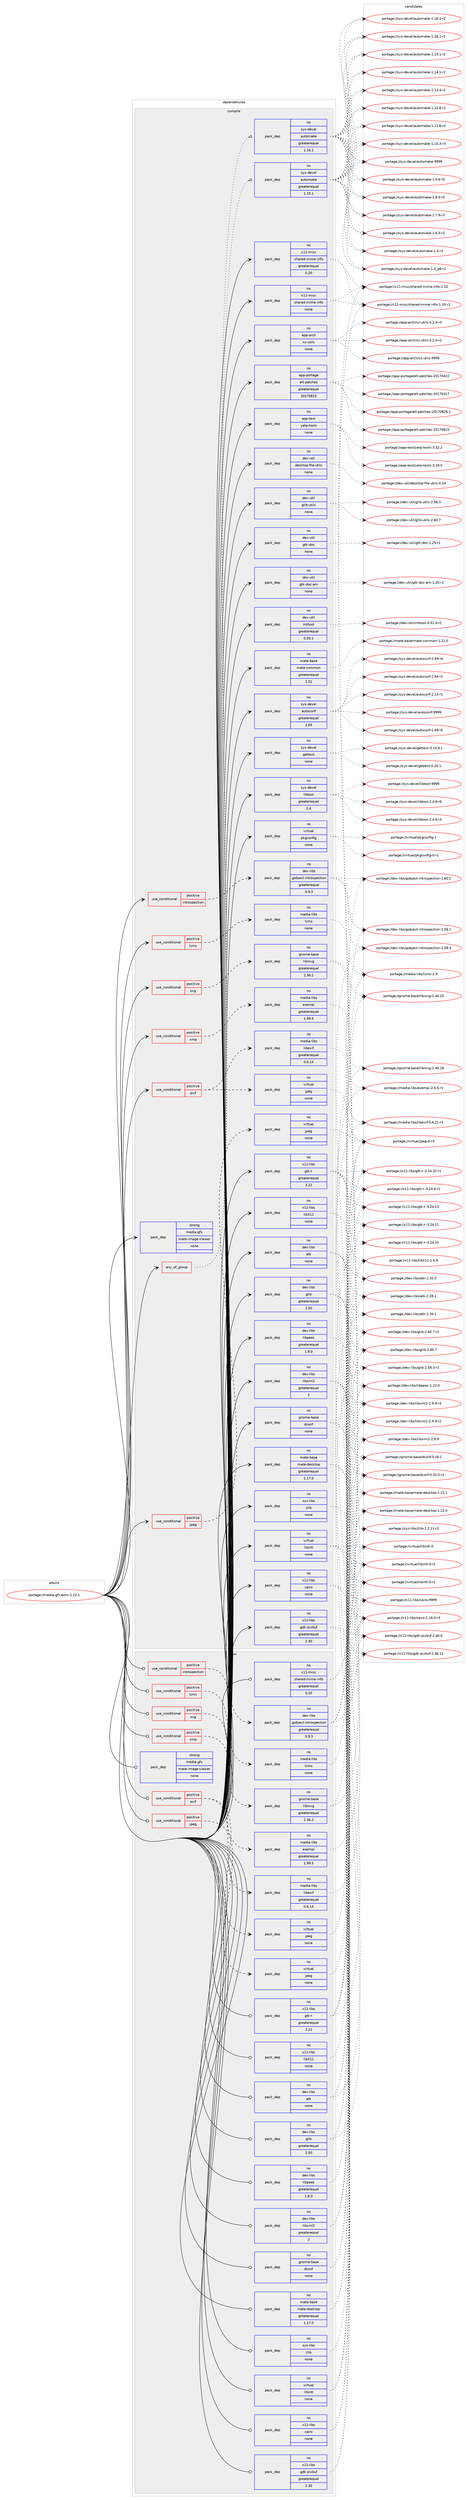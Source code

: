 digraph prolog {

# *************
# Graph options
# *************

newrank=true;
concentrate=true;
compound=true;
graph [rankdir=LR,fontname=Helvetica,fontsize=10,ranksep=1.5];#, ranksep=2.5, nodesep=0.2];
edge  [arrowhead=vee];
node  [fontname=Helvetica,fontsize=10];

# **********
# The ebuild
# **********

subgraph cluster_leftcol {
color=gray;
label=<<i>ebuild</i>>;
id [label="portage://media-gfx/eom-1.22.1", color=red, width=4, href="../media-gfx/eom-1.22.1.svg"];
}

# ****************
# The dependencies
# ****************

subgraph cluster_midcol {
color=gray;
label=<<i>dependencies</i>>;
subgraph cluster_compile {
fillcolor="#eeeeee";
style=filled;
label=<<i>compile</i>>;
subgraph any3256 {
dependency225416 [label=<<TABLE BORDER="0" CELLBORDER="1" CELLSPACING="0" CELLPADDING="4"><TR><TD CELLPADDING="10">any_of_group</TD></TR></TABLE>>, shape=none, color=red];subgraph pack170296 {
dependency225417 [label=<<TABLE BORDER="0" CELLBORDER="1" CELLSPACING="0" CELLPADDING="4" WIDTH="220"><TR><TD ROWSPAN="6" CELLPADDING="30">pack_dep</TD></TR><TR><TD WIDTH="110">no</TD></TR><TR><TD>sys-devel</TD></TR><TR><TD>automake</TD></TR><TR><TD>greaterequal</TD></TR><TR><TD>1.16.1</TD></TR></TABLE>>, shape=none, color=blue];
}
dependency225416:e -> dependency225417:w [weight=20,style="dotted",arrowhead="oinv"];
subgraph pack170297 {
dependency225418 [label=<<TABLE BORDER="0" CELLBORDER="1" CELLSPACING="0" CELLPADDING="4" WIDTH="220"><TR><TD ROWSPAN="6" CELLPADDING="30">pack_dep</TD></TR><TR><TD WIDTH="110">no</TD></TR><TR><TD>sys-devel</TD></TR><TR><TD>automake</TD></TR><TR><TD>greaterequal</TD></TR><TR><TD>1.15.1</TD></TR></TABLE>>, shape=none, color=blue];
}
dependency225416:e -> dependency225418:w [weight=20,style="dotted",arrowhead="oinv"];
}
id:e -> dependency225416:w [weight=20,style="solid",arrowhead="vee"];
subgraph cond51694 {
dependency225419 [label=<<TABLE BORDER="0" CELLBORDER="1" CELLSPACING="0" CELLPADDING="4"><TR><TD ROWSPAN="3" CELLPADDING="10">use_conditional</TD></TR><TR><TD>positive</TD></TR><TR><TD>exif</TD></TR></TABLE>>, shape=none, color=red];
subgraph pack170298 {
dependency225420 [label=<<TABLE BORDER="0" CELLBORDER="1" CELLSPACING="0" CELLPADDING="4" WIDTH="220"><TR><TD ROWSPAN="6" CELLPADDING="30">pack_dep</TD></TR><TR><TD WIDTH="110">no</TD></TR><TR><TD>media-libs</TD></TR><TR><TD>libexif</TD></TR><TR><TD>greaterequal</TD></TR><TR><TD>0.6.14</TD></TR></TABLE>>, shape=none, color=blue];
}
dependency225419:e -> dependency225420:w [weight=20,style="dashed",arrowhead="vee"];
subgraph pack170299 {
dependency225421 [label=<<TABLE BORDER="0" CELLBORDER="1" CELLSPACING="0" CELLPADDING="4" WIDTH="220"><TR><TD ROWSPAN="6" CELLPADDING="30">pack_dep</TD></TR><TR><TD WIDTH="110">no</TD></TR><TR><TD>virtual</TD></TR><TR><TD>jpeg</TD></TR><TR><TD>none</TD></TR><TR><TD></TD></TR></TABLE>>, shape=none, color=blue];
}
dependency225419:e -> dependency225421:w [weight=20,style="dashed",arrowhead="vee"];
}
id:e -> dependency225419:w [weight=20,style="solid",arrowhead="vee"];
subgraph cond51695 {
dependency225422 [label=<<TABLE BORDER="0" CELLBORDER="1" CELLSPACING="0" CELLPADDING="4"><TR><TD ROWSPAN="3" CELLPADDING="10">use_conditional</TD></TR><TR><TD>positive</TD></TR><TR><TD>introspection</TD></TR></TABLE>>, shape=none, color=red];
subgraph pack170300 {
dependency225423 [label=<<TABLE BORDER="0" CELLBORDER="1" CELLSPACING="0" CELLPADDING="4" WIDTH="220"><TR><TD ROWSPAN="6" CELLPADDING="30">pack_dep</TD></TR><TR><TD WIDTH="110">no</TD></TR><TR><TD>dev-libs</TD></TR><TR><TD>gobject-introspection</TD></TR><TR><TD>greaterequal</TD></TR><TR><TD>0.9.3</TD></TR></TABLE>>, shape=none, color=blue];
}
dependency225422:e -> dependency225423:w [weight=20,style="dashed",arrowhead="vee"];
}
id:e -> dependency225422:w [weight=20,style="solid",arrowhead="vee"];
subgraph cond51696 {
dependency225424 [label=<<TABLE BORDER="0" CELLBORDER="1" CELLSPACING="0" CELLPADDING="4"><TR><TD ROWSPAN="3" CELLPADDING="10">use_conditional</TD></TR><TR><TD>positive</TD></TR><TR><TD>jpeg</TD></TR></TABLE>>, shape=none, color=red];
subgraph pack170301 {
dependency225425 [label=<<TABLE BORDER="0" CELLBORDER="1" CELLSPACING="0" CELLPADDING="4" WIDTH="220"><TR><TD ROWSPAN="6" CELLPADDING="30">pack_dep</TD></TR><TR><TD WIDTH="110">no</TD></TR><TR><TD>virtual</TD></TR><TR><TD>jpeg</TD></TR><TR><TD>none</TD></TR><TR><TD></TD></TR></TABLE>>, shape=none, color=blue];
}
dependency225424:e -> dependency225425:w [weight=20,style="dashed",arrowhead="vee"];
}
id:e -> dependency225424:w [weight=20,style="solid",arrowhead="vee"];
subgraph cond51697 {
dependency225426 [label=<<TABLE BORDER="0" CELLBORDER="1" CELLSPACING="0" CELLPADDING="4"><TR><TD ROWSPAN="3" CELLPADDING="10">use_conditional</TD></TR><TR><TD>positive</TD></TR><TR><TD>lcms</TD></TR></TABLE>>, shape=none, color=red];
subgraph pack170302 {
dependency225427 [label=<<TABLE BORDER="0" CELLBORDER="1" CELLSPACING="0" CELLPADDING="4" WIDTH="220"><TR><TD ROWSPAN="6" CELLPADDING="30">pack_dep</TD></TR><TR><TD WIDTH="110">no</TD></TR><TR><TD>media-libs</TD></TR><TR><TD>lcms</TD></TR><TR><TD>none</TD></TR><TR><TD></TD></TR></TABLE>>, shape=none, color=blue];
}
dependency225426:e -> dependency225427:w [weight=20,style="dashed",arrowhead="vee"];
}
id:e -> dependency225426:w [weight=20,style="solid",arrowhead="vee"];
subgraph cond51698 {
dependency225428 [label=<<TABLE BORDER="0" CELLBORDER="1" CELLSPACING="0" CELLPADDING="4"><TR><TD ROWSPAN="3" CELLPADDING="10">use_conditional</TD></TR><TR><TD>positive</TD></TR><TR><TD>svg</TD></TR></TABLE>>, shape=none, color=red];
subgraph pack170303 {
dependency225429 [label=<<TABLE BORDER="0" CELLBORDER="1" CELLSPACING="0" CELLPADDING="4" WIDTH="220"><TR><TD ROWSPAN="6" CELLPADDING="30">pack_dep</TD></TR><TR><TD WIDTH="110">no</TD></TR><TR><TD>gnome-base</TD></TR><TR><TD>librsvg</TD></TR><TR><TD>greaterequal</TD></TR><TR><TD>2.36.2</TD></TR></TABLE>>, shape=none, color=blue];
}
dependency225428:e -> dependency225429:w [weight=20,style="dashed",arrowhead="vee"];
}
id:e -> dependency225428:w [weight=20,style="solid",arrowhead="vee"];
subgraph cond51699 {
dependency225430 [label=<<TABLE BORDER="0" CELLBORDER="1" CELLSPACING="0" CELLPADDING="4"><TR><TD ROWSPAN="3" CELLPADDING="10">use_conditional</TD></TR><TR><TD>positive</TD></TR><TR><TD>xmp</TD></TR></TABLE>>, shape=none, color=red];
subgraph pack170304 {
dependency225431 [label=<<TABLE BORDER="0" CELLBORDER="1" CELLSPACING="0" CELLPADDING="4" WIDTH="220"><TR><TD ROWSPAN="6" CELLPADDING="30">pack_dep</TD></TR><TR><TD WIDTH="110">no</TD></TR><TR><TD>media-libs</TD></TR><TR><TD>exempi</TD></TR><TR><TD>greaterequal</TD></TR><TR><TD>1.99.5</TD></TR></TABLE>>, shape=none, color=blue];
}
dependency225430:e -> dependency225431:w [weight=20,style="dashed",arrowhead="vee"];
}
id:e -> dependency225430:w [weight=20,style="solid",arrowhead="vee"];
subgraph pack170305 {
dependency225432 [label=<<TABLE BORDER="0" CELLBORDER="1" CELLSPACING="0" CELLPADDING="4" WIDTH="220"><TR><TD ROWSPAN="6" CELLPADDING="30">pack_dep</TD></TR><TR><TD WIDTH="110">no</TD></TR><TR><TD>app-arch</TD></TR><TR><TD>xz-utils</TD></TR><TR><TD>none</TD></TR><TR><TD></TD></TR></TABLE>>, shape=none, color=blue];
}
id:e -> dependency225432:w [weight=20,style="solid",arrowhead="vee"];
subgraph pack170306 {
dependency225433 [label=<<TABLE BORDER="0" CELLBORDER="1" CELLSPACING="0" CELLPADDING="4" WIDTH="220"><TR><TD ROWSPAN="6" CELLPADDING="30">pack_dep</TD></TR><TR><TD WIDTH="110">no</TD></TR><TR><TD>app-portage</TD></TR><TR><TD>elt-patches</TD></TR><TR><TD>greaterequal</TD></TR><TR><TD>20170815</TD></TR></TABLE>>, shape=none, color=blue];
}
id:e -> dependency225433:w [weight=20,style="solid",arrowhead="vee"];
subgraph pack170307 {
dependency225434 [label=<<TABLE BORDER="0" CELLBORDER="1" CELLSPACING="0" CELLPADDING="4" WIDTH="220"><TR><TD ROWSPAN="6" CELLPADDING="30">pack_dep</TD></TR><TR><TD WIDTH="110">no</TD></TR><TR><TD>app-text</TD></TR><TR><TD>yelp-tools</TD></TR><TR><TD>none</TD></TR><TR><TD></TD></TR></TABLE>>, shape=none, color=blue];
}
id:e -> dependency225434:w [weight=20,style="solid",arrowhead="vee"];
subgraph pack170308 {
dependency225435 [label=<<TABLE BORDER="0" CELLBORDER="1" CELLSPACING="0" CELLPADDING="4" WIDTH="220"><TR><TD ROWSPAN="6" CELLPADDING="30">pack_dep</TD></TR><TR><TD WIDTH="110">no</TD></TR><TR><TD>dev-libs</TD></TR><TR><TD>atk</TD></TR><TR><TD>none</TD></TR><TR><TD></TD></TR></TABLE>>, shape=none, color=blue];
}
id:e -> dependency225435:w [weight=20,style="solid",arrowhead="vee"];
subgraph pack170309 {
dependency225436 [label=<<TABLE BORDER="0" CELLBORDER="1" CELLSPACING="0" CELLPADDING="4" WIDTH="220"><TR><TD ROWSPAN="6" CELLPADDING="30">pack_dep</TD></TR><TR><TD WIDTH="110">no</TD></TR><TR><TD>dev-libs</TD></TR><TR><TD>glib</TD></TR><TR><TD>greaterequal</TD></TR><TR><TD>2.50</TD></TR></TABLE>>, shape=none, color=blue];
}
id:e -> dependency225436:w [weight=20,style="solid",arrowhead="vee"];
subgraph pack170310 {
dependency225437 [label=<<TABLE BORDER="0" CELLBORDER="1" CELLSPACING="0" CELLPADDING="4" WIDTH="220"><TR><TD ROWSPAN="6" CELLPADDING="30">pack_dep</TD></TR><TR><TD WIDTH="110">no</TD></TR><TR><TD>dev-libs</TD></TR><TR><TD>libpeas</TD></TR><TR><TD>greaterequal</TD></TR><TR><TD>1.8.0</TD></TR></TABLE>>, shape=none, color=blue];
}
id:e -> dependency225437:w [weight=20,style="solid",arrowhead="vee"];
subgraph pack170311 {
dependency225438 [label=<<TABLE BORDER="0" CELLBORDER="1" CELLSPACING="0" CELLPADDING="4" WIDTH="220"><TR><TD ROWSPAN="6" CELLPADDING="30">pack_dep</TD></TR><TR><TD WIDTH="110">no</TD></TR><TR><TD>dev-libs</TD></TR><TR><TD>libxml2</TD></TR><TR><TD>greaterequal</TD></TR><TR><TD>2</TD></TR></TABLE>>, shape=none, color=blue];
}
id:e -> dependency225438:w [weight=20,style="solid",arrowhead="vee"];
subgraph pack170312 {
dependency225439 [label=<<TABLE BORDER="0" CELLBORDER="1" CELLSPACING="0" CELLPADDING="4" WIDTH="220"><TR><TD ROWSPAN="6" CELLPADDING="30">pack_dep</TD></TR><TR><TD WIDTH="110">no</TD></TR><TR><TD>dev-util</TD></TR><TR><TD>desktop-file-utils</TD></TR><TR><TD>none</TD></TR><TR><TD></TD></TR></TABLE>>, shape=none, color=blue];
}
id:e -> dependency225439:w [weight=20,style="solid",arrowhead="vee"];
subgraph pack170313 {
dependency225440 [label=<<TABLE BORDER="0" CELLBORDER="1" CELLSPACING="0" CELLPADDING="4" WIDTH="220"><TR><TD ROWSPAN="6" CELLPADDING="30">pack_dep</TD></TR><TR><TD WIDTH="110">no</TD></TR><TR><TD>dev-util</TD></TR><TR><TD>glib-utils</TD></TR><TR><TD>none</TD></TR><TR><TD></TD></TR></TABLE>>, shape=none, color=blue];
}
id:e -> dependency225440:w [weight=20,style="solid",arrowhead="vee"];
subgraph pack170314 {
dependency225441 [label=<<TABLE BORDER="0" CELLBORDER="1" CELLSPACING="0" CELLPADDING="4" WIDTH="220"><TR><TD ROWSPAN="6" CELLPADDING="30">pack_dep</TD></TR><TR><TD WIDTH="110">no</TD></TR><TR><TD>dev-util</TD></TR><TR><TD>gtk-doc</TD></TR><TR><TD>none</TD></TR><TR><TD></TD></TR></TABLE>>, shape=none, color=blue];
}
id:e -> dependency225441:w [weight=20,style="solid",arrowhead="vee"];
subgraph pack170315 {
dependency225442 [label=<<TABLE BORDER="0" CELLBORDER="1" CELLSPACING="0" CELLPADDING="4" WIDTH="220"><TR><TD ROWSPAN="6" CELLPADDING="30">pack_dep</TD></TR><TR><TD WIDTH="110">no</TD></TR><TR><TD>dev-util</TD></TR><TR><TD>gtk-doc-am</TD></TR><TR><TD>none</TD></TR><TR><TD></TD></TR></TABLE>>, shape=none, color=blue];
}
id:e -> dependency225442:w [weight=20,style="solid",arrowhead="vee"];
subgraph pack170316 {
dependency225443 [label=<<TABLE BORDER="0" CELLBORDER="1" CELLSPACING="0" CELLPADDING="4" WIDTH="220"><TR><TD ROWSPAN="6" CELLPADDING="30">pack_dep</TD></TR><TR><TD WIDTH="110">no</TD></TR><TR><TD>dev-util</TD></TR><TR><TD>intltool</TD></TR><TR><TD>greaterequal</TD></TR><TR><TD>0.50.1</TD></TR></TABLE>>, shape=none, color=blue];
}
id:e -> dependency225443:w [weight=20,style="solid",arrowhead="vee"];
subgraph pack170317 {
dependency225444 [label=<<TABLE BORDER="0" CELLBORDER="1" CELLSPACING="0" CELLPADDING="4" WIDTH="220"><TR><TD ROWSPAN="6" CELLPADDING="30">pack_dep</TD></TR><TR><TD WIDTH="110">no</TD></TR><TR><TD>gnome-base</TD></TR><TR><TD>dconf</TD></TR><TR><TD>none</TD></TR><TR><TD></TD></TR></TABLE>>, shape=none, color=blue];
}
id:e -> dependency225444:w [weight=20,style="solid",arrowhead="vee"];
subgraph pack170318 {
dependency225445 [label=<<TABLE BORDER="0" CELLBORDER="1" CELLSPACING="0" CELLPADDING="4" WIDTH="220"><TR><TD ROWSPAN="6" CELLPADDING="30">pack_dep</TD></TR><TR><TD WIDTH="110">no</TD></TR><TR><TD>mate-base</TD></TR><TR><TD>mate-common</TD></TR><TR><TD>greaterequal</TD></TR><TR><TD>1.22</TD></TR></TABLE>>, shape=none, color=blue];
}
id:e -> dependency225445:w [weight=20,style="solid",arrowhead="vee"];
subgraph pack170319 {
dependency225446 [label=<<TABLE BORDER="0" CELLBORDER="1" CELLSPACING="0" CELLPADDING="4" WIDTH="220"><TR><TD ROWSPAN="6" CELLPADDING="30">pack_dep</TD></TR><TR><TD WIDTH="110">no</TD></TR><TR><TD>mate-base</TD></TR><TR><TD>mate-desktop</TD></TR><TR><TD>greaterequal</TD></TR><TR><TD>1.17.0</TD></TR></TABLE>>, shape=none, color=blue];
}
id:e -> dependency225446:w [weight=20,style="solid",arrowhead="vee"];
subgraph pack170320 {
dependency225447 [label=<<TABLE BORDER="0" CELLBORDER="1" CELLSPACING="0" CELLPADDING="4" WIDTH="220"><TR><TD ROWSPAN="6" CELLPADDING="30">pack_dep</TD></TR><TR><TD WIDTH="110">no</TD></TR><TR><TD>sys-devel</TD></TR><TR><TD>autoconf</TD></TR><TR><TD>greaterequal</TD></TR><TR><TD>2.69</TD></TR></TABLE>>, shape=none, color=blue];
}
id:e -> dependency225447:w [weight=20,style="solid",arrowhead="vee"];
subgraph pack170321 {
dependency225448 [label=<<TABLE BORDER="0" CELLBORDER="1" CELLSPACING="0" CELLPADDING="4" WIDTH="220"><TR><TD ROWSPAN="6" CELLPADDING="30">pack_dep</TD></TR><TR><TD WIDTH="110">no</TD></TR><TR><TD>sys-devel</TD></TR><TR><TD>gettext</TD></TR><TR><TD>none</TD></TR><TR><TD></TD></TR></TABLE>>, shape=none, color=blue];
}
id:e -> dependency225448:w [weight=20,style="solid",arrowhead="vee"];
subgraph pack170322 {
dependency225449 [label=<<TABLE BORDER="0" CELLBORDER="1" CELLSPACING="0" CELLPADDING="4" WIDTH="220"><TR><TD ROWSPAN="6" CELLPADDING="30">pack_dep</TD></TR><TR><TD WIDTH="110">no</TD></TR><TR><TD>sys-devel</TD></TR><TR><TD>libtool</TD></TR><TR><TD>greaterequal</TD></TR><TR><TD>2.4</TD></TR></TABLE>>, shape=none, color=blue];
}
id:e -> dependency225449:w [weight=20,style="solid",arrowhead="vee"];
subgraph pack170323 {
dependency225450 [label=<<TABLE BORDER="0" CELLBORDER="1" CELLSPACING="0" CELLPADDING="4" WIDTH="220"><TR><TD ROWSPAN="6" CELLPADDING="30">pack_dep</TD></TR><TR><TD WIDTH="110">no</TD></TR><TR><TD>sys-libs</TD></TR><TR><TD>zlib</TD></TR><TR><TD>none</TD></TR><TR><TD></TD></TR></TABLE>>, shape=none, color=blue];
}
id:e -> dependency225450:w [weight=20,style="solid",arrowhead="vee"];
subgraph pack170324 {
dependency225451 [label=<<TABLE BORDER="0" CELLBORDER="1" CELLSPACING="0" CELLPADDING="4" WIDTH="220"><TR><TD ROWSPAN="6" CELLPADDING="30">pack_dep</TD></TR><TR><TD WIDTH="110">no</TD></TR><TR><TD>virtual</TD></TR><TR><TD>libintl</TD></TR><TR><TD>none</TD></TR><TR><TD></TD></TR></TABLE>>, shape=none, color=blue];
}
id:e -> dependency225451:w [weight=20,style="solid",arrowhead="vee"];
subgraph pack170325 {
dependency225452 [label=<<TABLE BORDER="0" CELLBORDER="1" CELLSPACING="0" CELLPADDING="4" WIDTH="220"><TR><TD ROWSPAN="6" CELLPADDING="30">pack_dep</TD></TR><TR><TD WIDTH="110">no</TD></TR><TR><TD>virtual</TD></TR><TR><TD>pkgconfig</TD></TR><TR><TD>none</TD></TR><TR><TD></TD></TR></TABLE>>, shape=none, color=blue];
}
id:e -> dependency225452:w [weight=20,style="solid",arrowhead="vee"];
subgraph pack170326 {
dependency225453 [label=<<TABLE BORDER="0" CELLBORDER="1" CELLSPACING="0" CELLPADDING="4" WIDTH="220"><TR><TD ROWSPAN="6" CELLPADDING="30">pack_dep</TD></TR><TR><TD WIDTH="110">no</TD></TR><TR><TD>x11-libs</TD></TR><TR><TD>cairo</TD></TR><TR><TD>none</TD></TR><TR><TD></TD></TR></TABLE>>, shape=none, color=blue];
}
id:e -> dependency225453:w [weight=20,style="solid",arrowhead="vee"];
subgraph pack170327 {
dependency225454 [label=<<TABLE BORDER="0" CELLBORDER="1" CELLSPACING="0" CELLPADDING="4" WIDTH="220"><TR><TD ROWSPAN="6" CELLPADDING="30">pack_dep</TD></TR><TR><TD WIDTH="110">no</TD></TR><TR><TD>x11-libs</TD></TR><TR><TD>gdk-pixbuf</TD></TR><TR><TD>greaterequal</TD></TR><TR><TD>2.30</TD></TR></TABLE>>, shape=none, color=blue];
}
id:e -> dependency225454:w [weight=20,style="solid",arrowhead="vee"];
subgraph pack170328 {
dependency225455 [label=<<TABLE BORDER="0" CELLBORDER="1" CELLSPACING="0" CELLPADDING="4" WIDTH="220"><TR><TD ROWSPAN="6" CELLPADDING="30">pack_dep</TD></TR><TR><TD WIDTH="110">no</TD></TR><TR><TD>x11-libs</TD></TR><TR><TD>gtk+</TD></TR><TR><TD>greaterequal</TD></TR><TR><TD>3.22</TD></TR></TABLE>>, shape=none, color=blue];
}
id:e -> dependency225455:w [weight=20,style="solid",arrowhead="vee"];
subgraph pack170329 {
dependency225456 [label=<<TABLE BORDER="0" CELLBORDER="1" CELLSPACING="0" CELLPADDING="4" WIDTH="220"><TR><TD ROWSPAN="6" CELLPADDING="30">pack_dep</TD></TR><TR><TD WIDTH="110">no</TD></TR><TR><TD>x11-libs</TD></TR><TR><TD>libX11</TD></TR><TR><TD>none</TD></TR><TR><TD></TD></TR></TABLE>>, shape=none, color=blue];
}
id:e -> dependency225456:w [weight=20,style="solid",arrowhead="vee"];
subgraph pack170330 {
dependency225457 [label=<<TABLE BORDER="0" CELLBORDER="1" CELLSPACING="0" CELLPADDING="4" WIDTH="220"><TR><TD ROWSPAN="6" CELLPADDING="30">pack_dep</TD></TR><TR><TD WIDTH="110">no</TD></TR><TR><TD>x11-misc</TD></TR><TR><TD>shared-mime-info</TD></TR><TR><TD>greaterequal</TD></TR><TR><TD>0.20</TD></TR></TABLE>>, shape=none, color=blue];
}
id:e -> dependency225457:w [weight=20,style="solid",arrowhead="vee"];
subgraph pack170331 {
dependency225458 [label=<<TABLE BORDER="0" CELLBORDER="1" CELLSPACING="0" CELLPADDING="4" WIDTH="220"><TR><TD ROWSPAN="6" CELLPADDING="30">pack_dep</TD></TR><TR><TD WIDTH="110">no</TD></TR><TR><TD>x11-misc</TD></TR><TR><TD>shared-mime-info</TD></TR><TR><TD>none</TD></TR><TR><TD></TD></TR></TABLE>>, shape=none, color=blue];
}
id:e -> dependency225458:w [weight=20,style="solid",arrowhead="vee"];
subgraph pack170332 {
dependency225459 [label=<<TABLE BORDER="0" CELLBORDER="1" CELLSPACING="0" CELLPADDING="4" WIDTH="220"><TR><TD ROWSPAN="6" CELLPADDING="30">pack_dep</TD></TR><TR><TD WIDTH="110">strong</TD></TR><TR><TD>media-gfx</TD></TR><TR><TD>mate-image-viewer</TD></TR><TR><TD>none</TD></TR><TR><TD></TD></TR></TABLE>>, shape=none, color=blue];
}
id:e -> dependency225459:w [weight=20,style="solid",arrowhead="vee"];
}
subgraph cluster_compileandrun {
fillcolor="#eeeeee";
style=filled;
label=<<i>compile and run</i>>;
}
subgraph cluster_run {
fillcolor="#eeeeee";
style=filled;
label=<<i>run</i>>;
subgraph cond51700 {
dependency225460 [label=<<TABLE BORDER="0" CELLBORDER="1" CELLSPACING="0" CELLPADDING="4"><TR><TD ROWSPAN="3" CELLPADDING="10">use_conditional</TD></TR><TR><TD>positive</TD></TR><TR><TD>exif</TD></TR></TABLE>>, shape=none, color=red];
subgraph pack170333 {
dependency225461 [label=<<TABLE BORDER="0" CELLBORDER="1" CELLSPACING="0" CELLPADDING="4" WIDTH="220"><TR><TD ROWSPAN="6" CELLPADDING="30">pack_dep</TD></TR><TR><TD WIDTH="110">no</TD></TR><TR><TD>media-libs</TD></TR><TR><TD>libexif</TD></TR><TR><TD>greaterequal</TD></TR><TR><TD>0.6.14</TD></TR></TABLE>>, shape=none, color=blue];
}
dependency225460:e -> dependency225461:w [weight=20,style="dashed",arrowhead="vee"];
subgraph pack170334 {
dependency225462 [label=<<TABLE BORDER="0" CELLBORDER="1" CELLSPACING="0" CELLPADDING="4" WIDTH="220"><TR><TD ROWSPAN="6" CELLPADDING="30">pack_dep</TD></TR><TR><TD WIDTH="110">no</TD></TR><TR><TD>virtual</TD></TR><TR><TD>jpeg</TD></TR><TR><TD>none</TD></TR><TR><TD></TD></TR></TABLE>>, shape=none, color=blue];
}
dependency225460:e -> dependency225462:w [weight=20,style="dashed",arrowhead="vee"];
}
id:e -> dependency225460:w [weight=20,style="solid",arrowhead="odot"];
subgraph cond51701 {
dependency225463 [label=<<TABLE BORDER="0" CELLBORDER="1" CELLSPACING="0" CELLPADDING="4"><TR><TD ROWSPAN="3" CELLPADDING="10">use_conditional</TD></TR><TR><TD>positive</TD></TR><TR><TD>introspection</TD></TR></TABLE>>, shape=none, color=red];
subgraph pack170335 {
dependency225464 [label=<<TABLE BORDER="0" CELLBORDER="1" CELLSPACING="0" CELLPADDING="4" WIDTH="220"><TR><TD ROWSPAN="6" CELLPADDING="30">pack_dep</TD></TR><TR><TD WIDTH="110">no</TD></TR><TR><TD>dev-libs</TD></TR><TR><TD>gobject-introspection</TD></TR><TR><TD>greaterequal</TD></TR><TR><TD>0.9.3</TD></TR></TABLE>>, shape=none, color=blue];
}
dependency225463:e -> dependency225464:w [weight=20,style="dashed",arrowhead="vee"];
}
id:e -> dependency225463:w [weight=20,style="solid",arrowhead="odot"];
subgraph cond51702 {
dependency225465 [label=<<TABLE BORDER="0" CELLBORDER="1" CELLSPACING="0" CELLPADDING="4"><TR><TD ROWSPAN="3" CELLPADDING="10">use_conditional</TD></TR><TR><TD>positive</TD></TR><TR><TD>jpeg</TD></TR></TABLE>>, shape=none, color=red];
subgraph pack170336 {
dependency225466 [label=<<TABLE BORDER="0" CELLBORDER="1" CELLSPACING="0" CELLPADDING="4" WIDTH="220"><TR><TD ROWSPAN="6" CELLPADDING="30">pack_dep</TD></TR><TR><TD WIDTH="110">no</TD></TR><TR><TD>virtual</TD></TR><TR><TD>jpeg</TD></TR><TR><TD>none</TD></TR><TR><TD></TD></TR></TABLE>>, shape=none, color=blue];
}
dependency225465:e -> dependency225466:w [weight=20,style="dashed",arrowhead="vee"];
}
id:e -> dependency225465:w [weight=20,style="solid",arrowhead="odot"];
subgraph cond51703 {
dependency225467 [label=<<TABLE BORDER="0" CELLBORDER="1" CELLSPACING="0" CELLPADDING="4"><TR><TD ROWSPAN="3" CELLPADDING="10">use_conditional</TD></TR><TR><TD>positive</TD></TR><TR><TD>lcms</TD></TR></TABLE>>, shape=none, color=red];
subgraph pack170337 {
dependency225468 [label=<<TABLE BORDER="0" CELLBORDER="1" CELLSPACING="0" CELLPADDING="4" WIDTH="220"><TR><TD ROWSPAN="6" CELLPADDING="30">pack_dep</TD></TR><TR><TD WIDTH="110">no</TD></TR><TR><TD>media-libs</TD></TR><TR><TD>lcms</TD></TR><TR><TD>none</TD></TR><TR><TD></TD></TR></TABLE>>, shape=none, color=blue];
}
dependency225467:e -> dependency225468:w [weight=20,style="dashed",arrowhead="vee"];
}
id:e -> dependency225467:w [weight=20,style="solid",arrowhead="odot"];
subgraph cond51704 {
dependency225469 [label=<<TABLE BORDER="0" CELLBORDER="1" CELLSPACING="0" CELLPADDING="4"><TR><TD ROWSPAN="3" CELLPADDING="10">use_conditional</TD></TR><TR><TD>positive</TD></TR><TR><TD>svg</TD></TR></TABLE>>, shape=none, color=red];
subgraph pack170338 {
dependency225470 [label=<<TABLE BORDER="0" CELLBORDER="1" CELLSPACING="0" CELLPADDING="4" WIDTH="220"><TR><TD ROWSPAN="6" CELLPADDING="30">pack_dep</TD></TR><TR><TD WIDTH="110">no</TD></TR><TR><TD>gnome-base</TD></TR><TR><TD>librsvg</TD></TR><TR><TD>greaterequal</TD></TR><TR><TD>2.36.2</TD></TR></TABLE>>, shape=none, color=blue];
}
dependency225469:e -> dependency225470:w [weight=20,style="dashed",arrowhead="vee"];
}
id:e -> dependency225469:w [weight=20,style="solid",arrowhead="odot"];
subgraph cond51705 {
dependency225471 [label=<<TABLE BORDER="0" CELLBORDER="1" CELLSPACING="0" CELLPADDING="4"><TR><TD ROWSPAN="3" CELLPADDING="10">use_conditional</TD></TR><TR><TD>positive</TD></TR><TR><TD>xmp</TD></TR></TABLE>>, shape=none, color=red];
subgraph pack170339 {
dependency225472 [label=<<TABLE BORDER="0" CELLBORDER="1" CELLSPACING="0" CELLPADDING="4" WIDTH="220"><TR><TD ROWSPAN="6" CELLPADDING="30">pack_dep</TD></TR><TR><TD WIDTH="110">no</TD></TR><TR><TD>media-libs</TD></TR><TR><TD>exempi</TD></TR><TR><TD>greaterequal</TD></TR><TR><TD>1.99.5</TD></TR></TABLE>>, shape=none, color=blue];
}
dependency225471:e -> dependency225472:w [weight=20,style="dashed",arrowhead="vee"];
}
id:e -> dependency225471:w [weight=20,style="solid",arrowhead="odot"];
subgraph pack170340 {
dependency225473 [label=<<TABLE BORDER="0" CELLBORDER="1" CELLSPACING="0" CELLPADDING="4" WIDTH="220"><TR><TD ROWSPAN="6" CELLPADDING="30">pack_dep</TD></TR><TR><TD WIDTH="110">no</TD></TR><TR><TD>dev-libs</TD></TR><TR><TD>atk</TD></TR><TR><TD>none</TD></TR><TR><TD></TD></TR></TABLE>>, shape=none, color=blue];
}
id:e -> dependency225473:w [weight=20,style="solid",arrowhead="odot"];
subgraph pack170341 {
dependency225474 [label=<<TABLE BORDER="0" CELLBORDER="1" CELLSPACING="0" CELLPADDING="4" WIDTH="220"><TR><TD ROWSPAN="6" CELLPADDING="30">pack_dep</TD></TR><TR><TD WIDTH="110">no</TD></TR><TR><TD>dev-libs</TD></TR><TR><TD>glib</TD></TR><TR><TD>greaterequal</TD></TR><TR><TD>2.50</TD></TR></TABLE>>, shape=none, color=blue];
}
id:e -> dependency225474:w [weight=20,style="solid",arrowhead="odot"];
subgraph pack170342 {
dependency225475 [label=<<TABLE BORDER="0" CELLBORDER="1" CELLSPACING="0" CELLPADDING="4" WIDTH="220"><TR><TD ROWSPAN="6" CELLPADDING="30">pack_dep</TD></TR><TR><TD WIDTH="110">no</TD></TR><TR><TD>dev-libs</TD></TR><TR><TD>libpeas</TD></TR><TR><TD>greaterequal</TD></TR><TR><TD>1.8.0</TD></TR></TABLE>>, shape=none, color=blue];
}
id:e -> dependency225475:w [weight=20,style="solid",arrowhead="odot"];
subgraph pack170343 {
dependency225476 [label=<<TABLE BORDER="0" CELLBORDER="1" CELLSPACING="0" CELLPADDING="4" WIDTH="220"><TR><TD ROWSPAN="6" CELLPADDING="30">pack_dep</TD></TR><TR><TD WIDTH="110">no</TD></TR><TR><TD>dev-libs</TD></TR><TR><TD>libxml2</TD></TR><TR><TD>greaterequal</TD></TR><TR><TD>2</TD></TR></TABLE>>, shape=none, color=blue];
}
id:e -> dependency225476:w [weight=20,style="solid",arrowhead="odot"];
subgraph pack170344 {
dependency225477 [label=<<TABLE BORDER="0" CELLBORDER="1" CELLSPACING="0" CELLPADDING="4" WIDTH="220"><TR><TD ROWSPAN="6" CELLPADDING="30">pack_dep</TD></TR><TR><TD WIDTH="110">no</TD></TR><TR><TD>gnome-base</TD></TR><TR><TD>dconf</TD></TR><TR><TD>none</TD></TR><TR><TD></TD></TR></TABLE>>, shape=none, color=blue];
}
id:e -> dependency225477:w [weight=20,style="solid",arrowhead="odot"];
subgraph pack170345 {
dependency225478 [label=<<TABLE BORDER="0" CELLBORDER="1" CELLSPACING="0" CELLPADDING="4" WIDTH="220"><TR><TD ROWSPAN="6" CELLPADDING="30">pack_dep</TD></TR><TR><TD WIDTH="110">no</TD></TR><TR><TD>mate-base</TD></TR><TR><TD>mate-desktop</TD></TR><TR><TD>greaterequal</TD></TR><TR><TD>1.17.0</TD></TR></TABLE>>, shape=none, color=blue];
}
id:e -> dependency225478:w [weight=20,style="solid",arrowhead="odot"];
subgraph pack170346 {
dependency225479 [label=<<TABLE BORDER="0" CELLBORDER="1" CELLSPACING="0" CELLPADDING="4" WIDTH="220"><TR><TD ROWSPAN="6" CELLPADDING="30">pack_dep</TD></TR><TR><TD WIDTH="110">no</TD></TR><TR><TD>sys-libs</TD></TR><TR><TD>zlib</TD></TR><TR><TD>none</TD></TR><TR><TD></TD></TR></TABLE>>, shape=none, color=blue];
}
id:e -> dependency225479:w [weight=20,style="solid",arrowhead="odot"];
subgraph pack170347 {
dependency225480 [label=<<TABLE BORDER="0" CELLBORDER="1" CELLSPACING="0" CELLPADDING="4" WIDTH="220"><TR><TD ROWSPAN="6" CELLPADDING="30">pack_dep</TD></TR><TR><TD WIDTH="110">no</TD></TR><TR><TD>virtual</TD></TR><TR><TD>libintl</TD></TR><TR><TD>none</TD></TR><TR><TD></TD></TR></TABLE>>, shape=none, color=blue];
}
id:e -> dependency225480:w [weight=20,style="solid",arrowhead="odot"];
subgraph pack170348 {
dependency225481 [label=<<TABLE BORDER="0" CELLBORDER="1" CELLSPACING="0" CELLPADDING="4" WIDTH="220"><TR><TD ROWSPAN="6" CELLPADDING="30">pack_dep</TD></TR><TR><TD WIDTH="110">no</TD></TR><TR><TD>x11-libs</TD></TR><TR><TD>cairo</TD></TR><TR><TD>none</TD></TR><TR><TD></TD></TR></TABLE>>, shape=none, color=blue];
}
id:e -> dependency225481:w [weight=20,style="solid",arrowhead="odot"];
subgraph pack170349 {
dependency225482 [label=<<TABLE BORDER="0" CELLBORDER="1" CELLSPACING="0" CELLPADDING="4" WIDTH="220"><TR><TD ROWSPAN="6" CELLPADDING="30">pack_dep</TD></TR><TR><TD WIDTH="110">no</TD></TR><TR><TD>x11-libs</TD></TR><TR><TD>gdk-pixbuf</TD></TR><TR><TD>greaterequal</TD></TR><TR><TD>2.30</TD></TR></TABLE>>, shape=none, color=blue];
}
id:e -> dependency225482:w [weight=20,style="solid",arrowhead="odot"];
subgraph pack170350 {
dependency225483 [label=<<TABLE BORDER="0" CELLBORDER="1" CELLSPACING="0" CELLPADDING="4" WIDTH="220"><TR><TD ROWSPAN="6" CELLPADDING="30">pack_dep</TD></TR><TR><TD WIDTH="110">no</TD></TR><TR><TD>x11-libs</TD></TR><TR><TD>gtk+</TD></TR><TR><TD>greaterequal</TD></TR><TR><TD>3.22</TD></TR></TABLE>>, shape=none, color=blue];
}
id:e -> dependency225483:w [weight=20,style="solid",arrowhead="odot"];
subgraph pack170351 {
dependency225484 [label=<<TABLE BORDER="0" CELLBORDER="1" CELLSPACING="0" CELLPADDING="4" WIDTH="220"><TR><TD ROWSPAN="6" CELLPADDING="30">pack_dep</TD></TR><TR><TD WIDTH="110">no</TD></TR><TR><TD>x11-libs</TD></TR><TR><TD>libX11</TD></TR><TR><TD>none</TD></TR><TR><TD></TD></TR></TABLE>>, shape=none, color=blue];
}
id:e -> dependency225484:w [weight=20,style="solid",arrowhead="odot"];
subgraph pack170352 {
dependency225485 [label=<<TABLE BORDER="0" CELLBORDER="1" CELLSPACING="0" CELLPADDING="4" WIDTH="220"><TR><TD ROWSPAN="6" CELLPADDING="30">pack_dep</TD></TR><TR><TD WIDTH="110">no</TD></TR><TR><TD>x11-misc</TD></TR><TR><TD>shared-mime-info</TD></TR><TR><TD>greaterequal</TD></TR><TR><TD>0.20</TD></TR></TABLE>>, shape=none, color=blue];
}
id:e -> dependency225485:w [weight=20,style="solid",arrowhead="odot"];
subgraph pack170353 {
dependency225486 [label=<<TABLE BORDER="0" CELLBORDER="1" CELLSPACING="0" CELLPADDING="4" WIDTH="220"><TR><TD ROWSPAN="6" CELLPADDING="30">pack_dep</TD></TR><TR><TD WIDTH="110">strong</TD></TR><TR><TD>media-gfx</TD></TR><TR><TD>mate-image-viewer</TD></TR><TR><TD>none</TD></TR><TR><TD></TD></TR></TABLE>>, shape=none, color=blue];
}
id:e -> dependency225486:w [weight=20,style="solid",arrowhead="odot"];
}
}

# **************
# The candidates
# **************

subgraph cluster_choices {
rank=same;
color=gray;
label=<<i>candidates</i>>;

subgraph choice170296 {
color=black;
nodesep=1;
choice115121115451001011181011084797117116111109971071014557575757 [label="portage://sys-devel/automake-9999", color=red, width=4,href="../sys-devel/automake-9999.svg"];
choice115121115451001011181011084797117116111109971071014549465746544511453 [label="portage://sys-devel/automake-1.9.6-r5", color=red, width=4,href="../sys-devel/automake-1.9.6-r5.svg"];
choice115121115451001011181011084797117116111109971071014549465646534511453 [label="portage://sys-devel/automake-1.8.5-r5", color=red, width=4,href="../sys-devel/automake-1.8.5-r5.svg"];
choice115121115451001011181011084797117116111109971071014549465546574511451 [label="portage://sys-devel/automake-1.7.9-r3", color=red, width=4,href="../sys-devel/automake-1.7.9-r3.svg"];
choice115121115451001011181011084797117116111109971071014549465446514511450 [label="portage://sys-devel/automake-1.6.3-r2", color=red, width=4,href="../sys-devel/automake-1.6.3-r2.svg"];
choice11512111545100101118101108479711711611110997107101454946534511450 [label="portage://sys-devel/automake-1.5-r2", color=red, width=4,href="../sys-devel/automake-1.5-r2.svg"];
choice115121115451001011181011084797117116111109971071014549465295112544511450 [label="portage://sys-devel/automake-1.4_p6-r2", color=red, width=4,href="../sys-devel/automake-1.4_p6-r2.svg"];
choice11512111545100101118101108479711711611110997107101454946495446494511450 [label="portage://sys-devel/automake-1.16.1-r2", color=red, width=4,href="../sys-devel/automake-1.16.1-r2.svg"];
choice11512111545100101118101108479711711611110997107101454946495446494511449 [label="portage://sys-devel/automake-1.16.1-r1", color=red, width=4,href="../sys-devel/automake-1.16.1-r1.svg"];
choice11512111545100101118101108479711711611110997107101454946495346494511450 [label="portage://sys-devel/automake-1.15.1-r2", color=red, width=4,href="../sys-devel/automake-1.15.1-r2.svg"];
choice11512111545100101118101108479711711611110997107101454946495246494511450 [label="portage://sys-devel/automake-1.14.1-r2", color=red, width=4,href="../sys-devel/automake-1.14.1-r2.svg"];
choice11512111545100101118101108479711711611110997107101454946495146524511450 [label="portage://sys-devel/automake-1.13.4-r2", color=red, width=4,href="../sys-devel/automake-1.13.4-r2.svg"];
choice11512111545100101118101108479711711611110997107101454946495046544511450 [label="portage://sys-devel/automake-1.12.6-r2", color=red, width=4,href="../sys-devel/automake-1.12.6-r2.svg"];
choice11512111545100101118101108479711711611110997107101454946494946544511451 [label="portage://sys-devel/automake-1.11.6-r3", color=red, width=4,href="../sys-devel/automake-1.11.6-r3.svg"];
choice11512111545100101118101108479711711611110997107101454946494846514511451 [label="portage://sys-devel/automake-1.10.3-r3", color=red, width=4,href="../sys-devel/automake-1.10.3-r3.svg"];
dependency225417:e -> choice115121115451001011181011084797117116111109971071014557575757:w [style=dotted,weight="100"];
dependency225417:e -> choice115121115451001011181011084797117116111109971071014549465746544511453:w [style=dotted,weight="100"];
dependency225417:e -> choice115121115451001011181011084797117116111109971071014549465646534511453:w [style=dotted,weight="100"];
dependency225417:e -> choice115121115451001011181011084797117116111109971071014549465546574511451:w [style=dotted,weight="100"];
dependency225417:e -> choice115121115451001011181011084797117116111109971071014549465446514511450:w [style=dotted,weight="100"];
dependency225417:e -> choice11512111545100101118101108479711711611110997107101454946534511450:w [style=dotted,weight="100"];
dependency225417:e -> choice115121115451001011181011084797117116111109971071014549465295112544511450:w [style=dotted,weight="100"];
dependency225417:e -> choice11512111545100101118101108479711711611110997107101454946495446494511450:w [style=dotted,weight="100"];
dependency225417:e -> choice11512111545100101118101108479711711611110997107101454946495446494511449:w [style=dotted,weight="100"];
dependency225417:e -> choice11512111545100101118101108479711711611110997107101454946495346494511450:w [style=dotted,weight="100"];
dependency225417:e -> choice11512111545100101118101108479711711611110997107101454946495246494511450:w [style=dotted,weight="100"];
dependency225417:e -> choice11512111545100101118101108479711711611110997107101454946495146524511450:w [style=dotted,weight="100"];
dependency225417:e -> choice11512111545100101118101108479711711611110997107101454946495046544511450:w [style=dotted,weight="100"];
dependency225417:e -> choice11512111545100101118101108479711711611110997107101454946494946544511451:w [style=dotted,weight="100"];
dependency225417:e -> choice11512111545100101118101108479711711611110997107101454946494846514511451:w [style=dotted,weight="100"];
}
subgraph choice170297 {
color=black;
nodesep=1;
choice115121115451001011181011084797117116111109971071014557575757 [label="portage://sys-devel/automake-9999", color=red, width=4,href="../sys-devel/automake-9999.svg"];
choice115121115451001011181011084797117116111109971071014549465746544511453 [label="portage://sys-devel/automake-1.9.6-r5", color=red, width=4,href="../sys-devel/automake-1.9.6-r5.svg"];
choice115121115451001011181011084797117116111109971071014549465646534511453 [label="portage://sys-devel/automake-1.8.5-r5", color=red, width=4,href="../sys-devel/automake-1.8.5-r5.svg"];
choice115121115451001011181011084797117116111109971071014549465546574511451 [label="portage://sys-devel/automake-1.7.9-r3", color=red, width=4,href="../sys-devel/automake-1.7.9-r3.svg"];
choice115121115451001011181011084797117116111109971071014549465446514511450 [label="portage://sys-devel/automake-1.6.3-r2", color=red, width=4,href="../sys-devel/automake-1.6.3-r2.svg"];
choice11512111545100101118101108479711711611110997107101454946534511450 [label="portage://sys-devel/automake-1.5-r2", color=red, width=4,href="../sys-devel/automake-1.5-r2.svg"];
choice115121115451001011181011084797117116111109971071014549465295112544511450 [label="portage://sys-devel/automake-1.4_p6-r2", color=red, width=4,href="../sys-devel/automake-1.4_p6-r2.svg"];
choice11512111545100101118101108479711711611110997107101454946495446494511450 [label="portage://sys-devel/automake-1.16.1-r2", color=red, width=4,href="../sys-devel/automake-1.16.1-r2.svg"];
choice11512111545100101118101108479711711611110997107101454946495446494511449 [label="portage://sys-devel/automake-1.16.1-r1", color=red, width=4,href="../sys-devel/automake-1.16.1-r1.svg"];
choice11512111545100101118101108479711711611110997107101454946495346494511450 [label="portage://sys-devel/automake-1.15.1-r2", color=red, width=4,href="../sys-devel/automake-1.15.1-r2.svg"];
choice11512111545100101118101108479711711611110997107101454946495246494511450 [label="portage://sys-devel/automake-1.14.1-r2", color=red, width=4,href="../sys-devel/automake-1.14.1-r2.svg"];
choice11512111545100101118101108479711711611110997107101454946495146524511450 [label="portage://sys-devel/automake-1.13.4-r2", color=red, width=4,href="../sys-devel/automake-1.13.4-r2.svg"];
choice11512111545100101118101108479711711611110997107101454946495046544511450 [label="portage://sys-devel/automake-1.12.6-r2", color=red, width=4,href="../sys-devel/automake-1.12.6-r2.svg"];
choice11512111545100101118101108479711711611110997107101454946494946544511451 [label="portage://sys-devel/automake-1.11.6-r3", color=red, width=4,href="../sys-devel/automake-1.11.6-r3.svg"];
choice11512111545100101118101108479711711611110997107101454946494846514511451 [label="portage://sys-devel/automake-1.10.3-r3", color=red, width=4,href="../sys-devel/automake-1.10.3-r3.svg"];
dependency225418:e -> choice115121115451001011181011084797117116111109971071014557575757:w [style=dotted,weight="100"];
dependency225418:e -> choice115121115451001011181011084797117116111109971071014549465746544511453:w [style=dotted,weight="100"];
dependency225418:e -> choice115121115451001011181011084797117116111109971071014549465646534511453:w [style=dotted,weight="100"];
dependency225418:e -> choice115121115451001011181011084797117116111109971071014549465546574511451:w [style=dotted,weight="100"];
dependency225418:e -> choice115121115451001011181011084797117116111109971071014549465446514511450:w [style=dotted,weight="100"];
dependency225418:e -> choice11512111545100101118101108479711711611110997107101454946534511450:w [style=dotted,weight="100"];
dependency225418:e -> choice115121115451001011181011084797117116111109971071014549465295112544511450:w [style=dotted,weight="100"];
dependency225418:e -> choice11512111545100101118101108479711711611110997107101454946495446494511450:w [style=dotted,weight="100"];
dependency225418:e -> choice11512111545100101118101108479711711611110997107101454946495446494511449:w [style=dotted,weight="100"];
dependency225418:e -> choice11512111545100101118101108479711711611110997107101454946495346494511450:w [style=dotted,weight="100"];
dependency225418:e -> choice11512111545100101118101108479711711611110997107101454946495246494511450:w [style=dotted,weight="100"];
dependency225418:e -> choice11512111545100101118101108479711711611110997107101454946495146524511450:w [style=dotted,weight="100"];
dependency225418:e -> choice11512111545100101118101108479711711611110997107101454946495046544511450:w [style=dotted,weight="100"];
dependency225418:e -> choice11512111545100101118101108479711711611110997107101454946494946544511451:w [style=dotted,weight="100"];
dependency225418:e -> choice11512111545100101118101108479711711611110997107101454946494846514511451:w [style=dotted,weight="100"];
}
subgraph choice170298 {
color=black;
nodesep=1;
choice1091011001059745108105981154710810598101120105102454846544650494511451 [label="portage://media-libs/libexif-0.6.21-r3", color=red, width=4,href="../media-libs/libexif-0.6.21-r3.svg"];
dependency225420:e -> choice1091011001059745108105981154710810598101120105102454846544650494511451:w [style=dotted,weight="100"];
}
subgraph choice170299 {
color=black;
nodesep=1;
choice118105114116117971084710611210110345484511451 [label="portage://virtual/jpeg-0-r3", color=red, width=4,href="../virtual/jpeg-0-r3.svg"];
dependency225421:e -> choice118105114116117971084710611210110345484511451:w [style=dotted,weight="100"];
}
subgraph choice170300 {
color=black;
nodesep=1;
choice1001011184510810598115471031119810610199116451051101161141111151121019911610511111045494654484650 [label="portage://dev-libs/gobject-introspection-1.60.2", color=red, width=4,href="../dev-libs/gobject-introspection-1.60.2.svg"];
choice1001011184510810598115471031119810610199116451051101161141111151121019911610511111045494653564651 [label="portage://dev-libs/gobject-introspection-1.58.3", color=red, width=4,href="../dev-libs/gobject-introspection-1.58.3.svg"];
choice1001011184510810598115471031119810610199116451051101161141111151121019911610511111045494653544649 [label="portage://dev-libs/gobject-introspection-1.56.1", color=red, width=4,href="../dev-libs/gobject-introspection-1.56.1.svg"];
dependency225423:e -> choice1001011184510810598115471031119810610199116451051101161141111151121019911610511111045494654484650:w [style=dotted,weight="100"];
dependency225423:e -> choice1001011184510810598115471031119810610199116451051101161141111151121019911610511111045494653564651:w [style=dotted,weight="100"];
dependency225423:e -> choice1001011184510810598115471031119810610199116451051101161141111151121019911610511111045494653544649:w [style=dotted,weight="100"];
}
subgraph choice170301 {
color=black;
nodesep=1;
choice118105114116117971084710611210110345484511451 [label="portage://virtual/jpeg-0-r3", color=red, width=4,href="../virtual/jpeg-0-r3.svg"];
dependency225425:e -> choice118105114116117971084710611210110345484511451:w [style=dotted,weight="100"];
}
subgraph choice170302 {
color=black;
nodesep=1;
choice109101100105974510810598115471089910911545504657 [label="portage://media-libs/lcms-2.9", color=red, width=4,href="../media-libs/lcms-2.9.svg"];
dependency225427:e -> choice109101100105974510810598115471089910911545504657:w [style=dotted,weight="100"];
}
subgraph choice170303 {
color=black;
nodesep=1;
choice10311011110910145989711510147108105981141151181034550465248465048 [label="portage://gnome-base/librsvg-2.40.20", color=red, width=4,href="../gnome-base/librsvg-2.40.20.svg"];
choice10311011110910145989711510147108105981141151181034550465248464956 [label="portage://gnome-base/librsvg-2.40.18", color=red, width=4,href="../gnome-base/librsvg-2.40.18.svg"];
dependency225429:e -> choice10311011110910145989711510147108105981141151181034550465248465048:w [style=dotted,weight="100"];
dependency225429:e -> choice10311011110910145989711510147108105981141151181034550465248464956:w [style=dotted,weight="100"];
}
subgraph choice170304 {
color=black;
nodesep=1;
choice109101100105974510810598115471011201011091121054550465246534511449 [label="portage://media-libs/exempi-2.4.5-r1", color=red, width=4,href="../media-libs/exempi-2.4.5-r1.svg"];
dependency225431:e -> choice109101100105974510810598115471011201011091121054550465246534511449:w [style=dotted,weight="100"];
}
subgraph choice170305 {
color=black;
nodesep=1;
choice9711211245971149910447120122451171161051081154557575757 [label="portage://app-arch/xz-utils-9999", color=red, width=4,href="../app-arch/xz-utils-9999.svg"];
choice9711211245971149910447120122451171161051081154553465046524511451 [label="portage://app-arch/xz-utils-5.2.4-r3", color=red, width=4,href="../app-arch/xz-utils-5.2.4-r3.svg"];
choice9711211245971149910447120122451171161051081154553465046524511450 [label="portage://app-arch/xz-utils-5.2.4-r2", color=red, width=4,href="../app-arch/xz-utils-5.2.4-r2.svg"];
dependency225432:e -> choice9711211245971149910447120122451171161051081154557575757:w [style=dotted,weight="100"];
dependency225432:e -> choice9711211245971149910447120122451171161051081154553465046524511451:w [style=dotted,weight="100"];
dependency225432:e -> choice9711211245971149910447120122451171161051081154553465046524511450:w [style=dotted,weight="100"];
}
subgraph choice170306 {
color=black;
nodesep=1;
choice971121124511211111411697103101471011081164511297116991041011154550484955485650544649 [label="portage://app-portage/elt-patches-20170826.1", color=red, width=4,href="../app-portage/elt-patches-20170826.1.svg"];
choice97112112451121111141169710310147101108116451129711699104101115455048495548564953 [label="portage://app-portage/elt-patches-20170815", color=red, width=4,href="../app-portage/elt-patches-20170815.svg"];
choice97112112451121111141169710310147101108116451129711699104101115455048495548525050 [label="portage://app-portage/elt-patches-20170422", color=red, width=4,href="../app-portage/elt-patches-20170422.svg"];
choice97112112451121111141169710310147101108116451129711699104101115455048495548514955 [label="portage://app-portage/elt-patches-20170317", color=red, width=4,href="../app-portage/elt-patches-20170317.svg"];
dependency225433:e -> choice971121124511211111411697103101471011081164511297116991041011154550484955485650544649:w [style=dotted,weight="100"];
dependency225433:e -> choice97112112451121111141169710310147101108116451129711699104101115455048495548564953:w [style=dotted,weight="100"];
dependency225433:e -> choice97112112451121111141169710310147101108116451129711699104101115455048495548525050:w [style=dotted,weight="100"];
dependency225433:e -> choice97112112451121111141169710310147101108116451129711699104101115455048495548514955:w [style=dotted,weight="100"];
}
subgraph choice170307 {
color=black;
nodesep=1;
choice9711211245116101120116471211011081124511611111110811545514651504650 [label="portage://app-text/yelp-tools-3.32.2", color=red, width=4,href="../app-text/yelp-tools-3.32.2.svg"];
choice9711211245116101120116471211011081124511611111110811545514649564648 [label="portage://app-text/yelp-tools-3.18.0", color=red, width=4,href="../app-text/yelp-tools-3.18.0.svg"];
dependency225434:e -> choice9711211245116101120116471211011081124511611111110811545514651504650:w [style=dotted,weight="100"];
dependency225434:e -> choice9711211245116101120116471211011081124511611111110811545514649564648:w [style=dotted,weight="100"];
}
subgraph choice170308 {
color=black;
nodesep=1;
choice1001011184510810598115479711610745504651524649 [label="portage://dev-libs/atk-2.34.1", color=red, width=4,href="../dev-libs/atk-2.34.1.svg"];
choice1001011184510810598115479711610745504651504648 [label="portage://dev-libs/atk-2.32.0", color=red, width=4,href="../dev-libs/atk-2.32.0.svg"];
choice1001011184510810598115479711610745504650564649 [label="portage://dev-libs/atk-2.28.1", color=red, width=4,href="../dev-libs/atk-2.28.1.svg"];
dependency225435:e -> choice1001011184510810598115479711610745504651524649:w [style=dotted,weight="100"];
dependency225435:e -> choice1001011184510810598115479711610745504651504648:w [style=dotted,weight="100"];
dependency225435:e -> choice1001011184510810598115479711610745504650564649:w [style=dotted,weight="100"];
}
subgraph choice170309 {
color=black;
nodesep=1;
choice10010111845108105981154710310810598455046544846554511449 [label="portage://dev-libs/glib-2.60.7-r1", color=red, width=4,href="../dev-libs/glib-2.60.7-r1.svg"];
choice1001011184510810598115471031081059845504654484655 [label="portage://dev-libs/glib-2.60.7", color=red, width=4,href="../dev-libs/glib-2.60.7.svg"];
choice10010111845108105981154710310810598455046535646514511449 [label="portage://dev-libs/glib-2.58.3-r1", color=red, width=4,href="../dev-libs/glib-2.58.3-r1.svg"];
dependency225436:e -> choice10010111845108105981154710310810598455046544846554511449:w [style=dotted,weight="100"];
dependency225436:e -> choice1001011184510810598115471031081059845504654484655:w [style=dotted,weight="100"];
dependency225436:e -> choice10010111845108105981154710310810598455046535646514511449:w [style=dotted,weight="100"];
}
subgraph choice170310 {
color=black;
nodesep=1;
choice100101118451081059811547108105981121019711545494650504648 [label="portage://dev-libs/libpeas-1.22.0", color=red, width=4,href="../dev-libs/libpeas-1.22.0.svg"];
dependency225437:e -> choice100101118451081059811547108105981121019711545494650504648:w [style=dotted,weight="100"];
}
subgraph choice170311 {
color=black;
nodesep=1;
choice10010111845108105981154710810598120109108504550465746574511451 [label="portage://dev-libs/libxml2-2.9.9-r3", color=red, width=4,href="../dev-libs/libxml2-2.9.9-r3.svg"];
choice10010111845108105981154710810598120109108504550465746574511450 [label="portage://dev-libs/libxml2-2.9.9-r2", color=red, width=4,href="../dev-libs/libxml2-2.9.9-r2.svg"];
choice1001011184510810598115471081059812010910850455046574657 [label="portage://dev-libs/libxml2-2.9.9", color=red, width=4,href="../dev-libs/libxml2-2.9.9.svg"];
dependency225438:e -> choice10010111845108105981154710810598120109108504550465746574511451:w [style=dotted,weight="100"];
dependency225438:e -> choice10010111845108105981154710810598120109108504550465746574511450:w [style=dotted,weight="100"];
dependency225438:e -> choice1001011184510810598115471081059812010910850455046574657:w [style=dotted,weight="100"];
}
subgraph choice170312 {
color=black;
nodesep=1;
choice100101118451171161051084710010111510711611111245102105108101451171161051081154548465052 [label="portage://dev-util/desktop-file-utils-0.24", color=red, width=4,href="../dev-util/desktop-file-utils-0.24.svg"];
dependency225439:e -> choice100101118451171161051084710010111510711611111245102105108101451171161051081154548465052:w [style=dotted,weight="100"];
}
subgraph choice170313 {
color=black;
nodesep=1;
choice1001011184511711610510847103108105984511711610510811545504654484655 [label="portage://dev-util/glib-utils-2.60.7", color=red, width=4,href="../dev-util/glib-utils-2.60.7.svg"];
choice1001011184511711610510847103108105984511711610510811545504653564651 [label="portage://dev-util/glib-utils-2.58.3", color=red, width=4,href="../dev-util/glib-utils-2.58.3.svg"];
dependency225440:e -> choice1001011184511711610510847103108105984511711610510811545504654484655:w [style=dotted,weight="100"];
dependency225440:e -> choice1001011184511711610510847103108105984511711610510811545504653564651:w [style=dotted,weight="100"];
}
subgraph choice170314 {
color=black;
nodesep=1;
choice1001011184511711610510847103116107451001119945494650534511449 [label="portage://dev-util/gtk-doc-1.25-r1", color=red, width=4,href="../dev-util/gtk-doc-1.25-r1.svg"];
dependency225441:e -> choice1001011184511711610510847103116107451001119945494650534511449:w [style=dotted,weight="100"];
}
subgraph choice170315 {
color=black;
nodesep=1;
choice10010111845117116105108471031161074510011199459710945494650534511449 [label="portage://dev-util/gtk-doc-am-1.25-r1", color=red, width=4,href="../dev-util/gtk-doc-am-1.25-r1.svg"];
dependency225442:e -> choice10010111845117116105108471031161074510011199459710945494650534511449:w [style=dotted,weight="100"];
}
subgraph choice170316 {
color=black;
nodesep=1;
choice1001011184511711610510847105110116108116111111108454846534946484511450 [label="portage://dev-util/intltool-0.51.0-r2", color=red, width=4,href="../dev-util/intltool-0.51.0-r2.svg"];
dependency225443:e -> choice1001011184511711610510847105110116108116111111108454846534946484511450:w [style=dotted,weight="100"];
}
subgraph choice170317 {
color=black;
nodesep=1;
choice1031101111091014598971151014710099111110102454846515046484511450 [label="portage://gnome-base/dconf-0.32.0-r2", color=red, width=4,href="../gnome-base/dconf-0.32.0-r2.svg"];
choice103110111109101459897115101471009911111010245484650544649 [label="portage://gnome-base/dconf-0.26.1", color=red, width=4,href="../gnome-base/dconf-0.26.1.svg"];
dependency225444:e -> choice1031101111091014598971151014710099111110102454846515046484511450:w [style=dotted,weight="100"];
dependency225444:e -> choice103110111109101459897115101471009911111010245484650544649:w [style=dotted,weight="100"];
}
subgraph choice170318 {
color=black;
nodesep=1;
choice109971161014598971151014710997116101459911110910911111045494650504648 [label="portage://mate-base/mate-common-1.22.0", color=red, width=4,href="../mate-base/mate-common-1.22.0.svg"];
dependency225445:e -> choice109971161014598971151014710997116101459911110910911111045494650504648:w [style=dotted,weight="100"];
}
subgraph choice170319 {
color=black;
nodesep=1;
choice1099711610145989711510147109971161014510010111510711611111245494650504649 [label="portage://mate-base/mate-desktop-1.22.1", color=red, width=4,href="../mate-base/mate-desktop-1.22.1.svg"];
choice1099711610145989711510147109971161014510010111510711611111245494650504648 [label="portage://mate-base/mate-desktop-1.22.0", color=red, width=4,href="../mate-base/mate-desktop-1.22.0.svg"];
dependency225446:e -> choice1099711610145989711510147109971161014510010111510711611111245494650504649:w [style=dotted,weight="100"];
dependency225446:e -> choice1099711610145989711510147109971161014510010111510711611111245494650504648:w [style=dotted,weight="100"];
}
subgraph choice170320 {
color=black;
nodesep=1;
choice115121115451001011181011084797117116111991111101024557575757 [label="portage://sys-devel/autoconf-9999", color=red, width=4,href="../sys-devel/autoconf-9999.svg"];
choice1151211154510010111810110847971171161119911111010245504654574511453 [label="portage://sys-devel/autoconf-2.69-r5", color=red, width=4,href="../sys-devel/autoconf-2.69-r5.svg"];
choice1151211154510010111810110847971171161119911111010245504654574511452 [label="portage://sys-devel/autoconf-2.69-r4", color=red, width=4,href="../sys-devel/autoconf-2.69-r4.svg"];
choice1151211154510010111810110847971171161119911111010245504654524511449 [label="portage://sys-devel/autoconf-2.64-r1", color=red, width=4,href="../sys-devel/autoconf-2.64-r1.svg"];
choice1151211154510010111810110847971171161119911111010245504649514511449 [label="portage://sys-devel/autoconf-2.13-r1", color=red, width=4,href="../sys-devel/autoconf-2.13-r1.svg"];
dependency225447:e -> choice115121115451001011181011084797117116111991111101024557575757:w [style=dotted,weight="100"];
dependency225447:e -> choice1151211154510010111810110847971171161119911111010245504654574511453:w [style=dotted,weight="100"];
dependency225447:e -> choice1151211154510010111810110847971171161119911111010245504654574511452:w [style=dotted,weight="100"];
dependency225447:e -> choice1151211154510010111810110847971171161119911111010245504654524511449:w [style=dotted,weight="100"];
dependency225447:e -> choice1151211154510010111810110847971171161119911111010245504649514511449:w [style=dotted,weight="100"];
}
subgraph choice170321 {
color=black;
nodesep=1;
choice115121115451001011181011084710310111611610112011645484650484649 [label="portage://sys-devel/gettext-0.20.1", color=red, width=4,href="../sys-devel/gettext-0.20.1.svg"];
choice1151211154510010111810110847103101116116101120116454846495746564649 [label="portage://sys-devel/gettext-0.19.8.1", color=red, width=4,href="../sys-devel/gettext-0.19.8.1.svg"];
dependency225448:e -> choice115121115451001011181011084710310111611610112011645484650484649:w [style=dotted,weight="100"];
dependency225448:e -> choice1151211154510010111810110847103101116116101120116454846495746564649:w [style=dotted,weight="100"];
}
subgraph choice170322 {
color=black;
nodesep=1;
choice1151211154510010111810110847108105981161111111084557575757 [label="portage://sys-devel/libtool-9999", color=red, width=4,href="../sys-devel/libtool-9999.svg"];
choice1151211154510010111810110847108105981161111111084550465246544511454 [label="portage://sys-devel/libtool-2.4.6-r6", color=red, width=4,href="../sys-devel/libtool-2.4.6-r6.svg"];
choice1151211154510010111810110847108105981161111111084550465246544511451 [label="portage://sys-devel/libtool-2.4.6-r3", color=red, width=4,href="../sys-devel/libtool-2.4.6-r3.svg"];
dependency225449:e -> choice1151211154510010111810110847108105981161111111084557575757:w [style=dotted,weight="100"];
dependency225449:e -> choice1151211154510010111810110847108105981161111111084550465246544511454:w [style=dotted,weight="100"];
dependency225449:e -> choice1151211154510010111810110847108105981161111111084550465246544511451:w [style=dotted,weight="100"];
}
subgraph choice170323 {
color=black;
nodesep=1;
choice11512111545108105981154712210810598454946504649494511450 [label="portage://sys-libs/zlib-1.2.11-r2", color=red, width=4,href="../sys-libs/zlib-1.2.11-r2.svg"];
dependency225450:e -> choice11512111545108105981154712210810598454946504649494511450:w [style=dotted,weight="100"];
}
subgraph choice170324 {
color=black;
nodesep=1;
choice11810511411611797108471081059810511011610845484511450 [label="portage://virtual/libintl-0-r2", color=red, width=4,href="../virtual/libintl-0-r2.svg"];
choice11810511411611797108471081059810511011610845484511449 [label="portage://virtual/libintl-0-r1", color=red, width=4,href="../virtual/libintl-0-r1.svg"];
choice1181051141161179710847108105981051101161084548 [label="portage://virtual/libintl-0", color=red, width=4,href="../virtual/libintl-0.svg"];
dependency225451:e -> choice11810511411611797108471081059810511011610845484511450:w [style=dotted,weight="100"];
dependency225451:e -> choice11810511411611797108471081059810511011610845484511449:w [style=dotted,weight="100"];
dependency225451:e -> choice1181051141161179710847108105981051101161084548:w [style=dotted,weight="100"];
}
subgraph choice170325 {
color=black;
nodesep=1;
choice1181051141161179710847112107103991111101021051034549 [label="portage://virtual/pkgconfig-1", color=red, width=4,href="../virtual/pkgconfig-1.svg"];
choice11810511411611797108471121071039911111010210510345484511449 [label="portage://virtual/pkgconfig-0-r1", color=red, width=4,href="../virtual/pkgconfig-0-r1.svg"];
dependency225452:e -> choice1181051141161179710847112107103991111101021051034549:w [style=dotted,weight="100"];
dependency225452:e -> choice11810511411611797108471121071039911111010210510345484511449:w [style=dotted,weight="100"];
}
subgraph choice170326 {
color=black;
nodesep=1;
choice120494945108105981154799971051141114557575757 [label="portage://x11-libs/cairo-9999", color=red, width=4,href="../x11-libs/cairo-9999.svg"];
choice12049494510810598115479997105114111454946495446484511451 [label="portage://x11-libs/cairo-1.16.0-r3", color=red, width=4,href="../x11-libs/cairo-1.16.0-r3.svg"];
dependency225453:e -> choice120494945108105981154799971051141114557575757:w [style=dotted,weight="100"];
dependency225453:e -> choice12049494510810598115479997105114111454946495446484511451:w [style=dotted,weight="100"];
}
subgraph choice170327 {
color=black;
nodesep=1;
choice1204949451081059811547103100107451121051209811710245504652484648 [label="portage://x11-libs/gdk-pixbuf-2.40.0", color=red, width=4,href="../x11-libs/gdk-pixbuf-2.40.0.svg"];
choice120494945108105981154710310010745112105120981171024550465154464950 [label="portage://x11-libs/gdk-pixbuf-2.36.12", color=red, width=4,href="../x11-libs/gdk-pixbuf-2.36.12.svg"];
dependency225454:e -> choice1204949451081059811547103100107451121051209811710245504652484648:w [style=dotted,weight="100"];
dependency225454:e -> choice120494945108105981154710310010745112105120981171024550465154464950:w [style=dotted,weight="100"];
}
subgraph choice170328 {
color=black;
nodesep=1;
choice120494945108105981154710311610743455146505246524511449 [label="portage://x11-libs/gtk+-3.24.4-r1", color=red, width=4,href="../x11-libs/gtk+-3.24.4-r1.svg"];
choice1204949451081059811547103116107434551465052464951 [label="portage://x11-libs/gtk+-3.24.13", color=red, width=4,href="../x11-libs/gtk+-3.24.13.svg"];
choice1204949451081059811547103116107434551465052464949 [label="portage://x11-libs/gtk+-3.24.11", color=red, width=4,href="../x11-libs/gtk+-3.24.11.svg"];
choice1204949451081059811547103116107434551465052464948 [label="portage://x11-libs/gtk+-3.24.10", color=red, width=4,href="../x11-libs/gtk+-3.24.10.svg"];
choice12049494510810598115471031161074345504650524651504511449 [label="portage://x11-libs/gtk+-2.24.32-r1", color=red, width=4,href="../x11-libs/gtk+-2.24.32-r1.svg"];
dependency225455:e -> choice120494945108105981154710311610743455146505246524511449:w [style=dotted,weight="100"];
dependency225455:e -> choice1204949451081059811547103116107434551465052464951:w [style=dotted,weight="100"];
dependency225455:e -> choice1204949451081059811547103116107434551465052464949:w [style=dotted,weight="100"];
dependency225455:e -> choice1204949451081059811547103116107434551465052464948:w [style=dotted,weight="100"];
dependency225455:e -> choice12049494510810598115471031161074345504650524651504511449:w [style=dotted,weight="100"];
}
subgraph choice170329 {
color=black;
nodesep=1;
choice120494945108105981154710810598884949454946544657 [label="portage://x11-libs/libX11-1.6.9", color=red, width=4,href="../x11-libs/libX11-1.6.9.svg"];
dependency225456:e -> choice120494945108105981154710810598884949454946544657:w [style=dotted,weight="100"];
}
subgraph choice170330 {
color=black;
nodesep=1;
choice120494945109105115994711510497114101100451091051091014510511010211145494649484511449 [label="portage://x11-misc/shared-mime-info-1.10-r1", color=red, width=4,href="../x11-misc/shared-mime-info-1.10-r1.svg"];
choice12049494510910511599471151049711410110045109105109101451051101021114549464948 [label="portage://x11-misc/shared-mime-info-1.10", color=red, width=4,href="../x11-misc/shared-mime-info-1.10.svg"];
dependency225457:e -> choice120494945109105115994711510497114101100451091051091014510511010211145494649484511449:w [style=dotted,weight="100"];
dependency225457:e -> choice12049494510910511599471151049711410110045109105109101451051101021114549464948:w [style=dotted,weight="100"];
}
subgraph choice170331 {
color=black;
nodesep=1;
choice120494945109105115994711510497114101100451091051091014510511010211145494649484511449 [label="portage://x11-misc/shared-mime-info-1.10-r1", color=red, width=4,href="../x11-misc/shared-mime-info-1.10-r1.svg"];
choice12049494510910511599471151049711410110045109105109101451051101021114549464948 [label="portage://x11-misc/shared-mime-info-1.10", color=red, width=4,href="../x11-misc/shared-mime-info-1.10.svg"];
dependency225458:e -> choice120494945109105115994711510497114101100451091051091014510511010211145494649484511449:w [style=dotted,weight="100"];
dependency225458:e -> choice12049494510910511599471151049711410110045109105109101451051101021114549464948:w [style=dotted,weight="100"];
}
subgraph choice170332 {
color=black;
nodesep=1;
}
subgraph choice170333 {
color=black;
nodesep=1;
choice1091011001059745108105981154710810598101120105102454846544650494511451 [label="portage://media-libs/libexif-0.6.21-r3", color=red, width=4,href="../media-libs/libexif-0.6.21-r3.svg"];
dependency225461:e -> choice1091011001059745108105981154710810598101120105102454846544650494511451:w [style=dotted,weight="100"];
}
subgraph choice170334 {
color=black;
nodesep=1;
choice118105114116117971084710611210110345484511451 [label="portage://virtual/jpeg-0-r3", color=red, width=4,href="../virtual/jpeg-0-r3.svg"];
dependency225462:e -> choice118105114116117971084710611210110345484511451:w [style=dotted,weight="100"];
}
subgraph choice170335 {
color=black;
nodesep=1;
choice1001011184510810598115471031119810610199116451051101161141111151121019911610511111045494654484650 [label="portage://dev-libs/gobject-introspection-1.60.2", color=red, width=4,href="../dev-libs/gobject-introspection-1.60.2.svg"];
choice1001011184510810598115471031119810610199116451051101161141111151121019911610511111045494653564651 [label="portage://dev-libs/gobject-introspection-1.58.3", color=red, width=4,href="../dev-libs/gobject-introspection-1.58.3.svg"];
choice1001011184510810598115471031119810610199116451051101161141111151121019911610511111045494653544649 [label="portage://dev-libs/gobject-introspection-1.56.1", color=red, width=4,href="../dev-libs/gobject-introspection-1.56.1.svg"];
dependency225464:e -> choice1001011184510810598115471031119810610199116451051101161141111151121019911610511111045494654484650:w [style=dotted,weight="100"];
dependency225464:e -> choice1001011184510810598115471031119810610199116451051101161141111151121019911610511111045494653564651:w [style=dotted,weight="100"];
dependency225464:e -> choice1001011184510810598115471031119810610199116451051101161141111151121019911610511111045494653544649:w [style=dotted,weight="100"];
}
subgraph choice170336 {
color=black;
nodesep=1;
choice118105114116117971084710611210110345484511451 [label="portage://virtual/jpeg-0-r3", color=red, width=4,href="../virtual/jpeg-0-r3.svg"];
dependency225466:e -> choice118105114116117971084710611210110345484511451:w [style=dotted,weight="100"];
}
subgraph choice170337 {
color=black;
nodesep=1;
choice109101100105974510810598115471089910911545504657 [label="portage://media-libs/lcms-2.9", color=red, width=4,href="../media-libs/lcms-2.9.svg"];
dependency225468:e -> choice109101100105974510810598115471089910911545504657:w [style=dotted,weight="100"];
}
subgraph choice170338 {
color=black;
nodesep=1;
choice10311011110910145989711510147108105981141151181034550465248465048 [label="portage://gnome-base/librsvg-2.40.20", color=red, width=4,href="../gnome-base/librsvg-2.40.20.svg"];
choice10311011110910145989711510147108105981141151181034550465248464956 [label="portage://gnome-base/librsvg-2.40.18", color=red, width=4,href="../gnome-base/librsvg-2.40.18.svg"];
dependency225470:e -> choice10311011110910145989711510147108105981141151181034550465248465048:w [style=dotted,weight="100"];
dependency225470:e -> choice10311011110910145989711510147108105981141151181034550465248464956:w [style=dotted,weight="100"];
}
subgraph choice170339 {
color=black;
nodesep=1;
choice109101100105974510810598115471011201011091121054550465246534511449 [label="portage://media-libs/exempi-2.4.5-r1", color=red, width=4,href="../media-libs/exempi-2.4.5-r1.svg"];
dependency225472:e -> choice109101100105974510810598115471011201011091121054550465246534511449:w [style=dotted,weight="100"];
}
subgraph choice170340 {
color=black;
nodesep=1;
choice1001011184510810598115479711610745504651524649 [label="portage://dev-libs/atk-2.34.1", color=red, width=4,href="../dev-libs/atk-2.34.1.svg"];
choice1001011184510810598115479711610745504651504648 [label="portage://dev-libs/atk-2.32.0", color=red, width=4,href="../dev-libs/atk-2.32.0.svg"];
choice1001011184510810598115479711610745504650564649 [label="portage://dev-libs/atk-2.28.1", color=red, width=4,href="../dev-libs/atk-2.28.1.svg"];
dependency225473:e -> choice1001011184510810598115479711610745504651524649:w [style=dotted,weight="100"];
dependency225473:e -> choice1001011184510810598115479711610745504651504648:w [style=dotted,weight="100"];
dependency225473:e -> choice1001011184510810598115479711610745504650564649:w [style=dotted,weight="100"];
}
subgraph choice170341 {
color=black;
nodesep=1;
choice10010111845108105981154710310810598455046544846554511449 [label="portage://dev-libs/glib-2.60.7-r1", color=red, width=4,href="../dev-libs/glib-2.60.7-r1.svg"];
choice1001011184510810598115471031081059845504654484655 [label="portage://dev-libs/glib-2.60.7", color=red, width=4,href="../dev-libs/glib-2.60.7.svg"];
choice10010111845108105981154710310810598455046535646514511449 [label="portage://dev-libs/glib-2.58.3-r1", color=red, width=4,href="../dev-libs/glib-2.58.3-r1.svg"];
dependency225474:e -> choice10010111845108105981154710310810598455046544846554511449:w [style=dotted,weight="100"];
dependency225474:e -> choice1001011184510810598115471031081059845504654484655:w [style=dotted,weight="100"];
dependency225474:e -> choice10010111845108105981154710310810598455046535646514511449:w [style=dotted,weight="100"];
}
subgraph choice170342 {
color=black;
nodesep=1;
choice100101118451081059811547108105981121019711545494650504648 [label="portage://dev-libs/libpeas-1.22.0", color=red, width=4,href="../dev-libs/libpeas-1.22.0.svg"];
dependency225475:e -> choice100101118451081059811547108105981121019711545494650504648:w [style=dotted,weight="100"];
}
subgraph choice170343 {
color=black;
nodesep=1;
choice10010111845108105981154710810598120109108504550465746574511451 [label="portage://dev-libs/libxml2-2.9.9-r3", color=red, width=4,href="../dev-libs/libxml2-2.9.9-r3.svg"];
choice10010111845108105981154710810598120109108504550465746574511450 [label="portage://dev-libs/libxml2-2.9.9-r2", color=red, width=4,href="../dev-libs/libxml2-2.9.9-r2.svg"];
choice1001011184510810598115471081059812010910850455046574657 [label="portage://dev-libs/libxml2-2.9.9", color=red, width=4,href="../dev-libs/libxml2-2.9.9.svg"];
dependency225476:e -> choice10010111845108105981154710810598120109108504550465746574511451:w [style=dotted,weight="100"];
dependency225476:e -> choice10010111845108105981154710810598120109108504550465746574511450:w [style=dotted,weight="100"];
dependency225476:e -> choice1001011184510810598115471081059812010910850455046574657:w [style=dotted,weight="100"];
}
subgraph choice170344 {
color=black;
nodesep=1;
choice1031101111091014598971151014710099111110102454846515046484511450 [label="portage://gnome-base/dconf-0.32.0-r2", color=red, width=4,href="../gnome-base/dconf-0.32.0-r2.svg"];
choice103110111109101459897115101471009911111010245484650544649 [label="portage://gnome-base/dconf-0.26.1", color=red, width=4,href="../gnome-base/dconf-0.26.1.svg"];
dependency225477:e -> choice1031101111091014598971151014710099111110102454846515046484511450:w [style=dotted,weight="100"];
dependency225477:e -> choice103110111109101459897115101471009911111010245484650544649:w [style=dotted,weight="100"];
}
subgraph choice170345 {
color=black;
nodesep=1;
choice1099711610145989711510147109971161014510010111510711611111245494650504649 [label="portage://mate-base/mate-desktop-1.22.1", color=red, width=4,href="../mate-base/mate-desktop-1.22.1.svg"];
choice1099711610145989711510147109971161014510010111510711611111245494650504648 [label="portage://mate-base/mate-desktop-1.22.0", color=red, width=4,href="../mate-base/mate-desktop-1.22.0.svg"];
dependency225478:e -> choice1099711610145989711510147109971161014510010111510711611111245494650504649:w [style=dotted,weight="100"];
dependency225478:e -> choice1099711610145989711510147109971161014510010111510711611111245494650504648:w [style=dotted,weight="100"];
}
subgraph choice170346 {
color=black;
nodesep=1;
choice11512111545108105981154712210810598454946504649494511450 [label="portage://sys-libs/zlib-1.2.11-r2", color=red, width=4,href="../sys-libs/zlib-1.2.11-r2.svg"];
dependency225479:e -> choice11512111545108105981154712210810598454946504649494511450:w [style=dotted,weight="100"];
}
subgraph choice170347 {
color=black;
nodesep=1;
choice11810511411611797108471081059810511011610845484511450 [label="portage://virtual/libintl-0-r2", color=red, width=4,href="../virtual/libintl-0-r2.svg"];
choice11810511411611797108471081059810511011610845484511449 [label="portage://virtual/libintl-0-r1", color=red, width=4,href="../virtual/libintl-0-r1.svg"];
choice1181051141161179710847108105981051101161084548 [label="portage://virtual/libintl-0", color=red, width=4,href="../virtual/libintl-0.svg"];
dependency225480:e -> choice11810511411611797108471081059810511011610845484511450:w [style=dotted,weight="100"];
dependency225480:e -> choice11810511411611797108471081059810511011610845484511449:w [style=dotted,weight="100"];
dependency225480:e -> choice1181051141161179710847108105981051101161084548:w [style=dotted,weight="100"];
}
subgraph choice170348 {
color=black;
nodesep=1;
choice120494945108105981154799971051141114557575757 [label="portage://x11-libs/cairo-9999", color=red, width=4,href="../x11-libs/cairo-9999.svg"];
choice12049494510810598115479997105114111454946495446484511451 [label="portage://x11-libs/cairo-1.16.0-r3", color=red, width=4,href="../x11-libs/cairo-1.16.0-r3.svg"];
dependency225481:e -> choice120494945108105981154799971051141114557575757:w [style=dotted,weight="100"];
dependency225481:e -> choice12049494510810598115479997105114111454946495446484511451:w [style=dotted,weight="100"];
}
subgraph choice170349 {
color=black;
nodesep=1;
choice1204949451081059811547103100107451121051209811710245504652484648 [label="portage://x11-libs/gdk-pixbuf-2.40.0", color=red, width=4,href="../x11-libs/gdk-pixbuf-2.40.0.svg"];
choice120494945108105981154710310010745112105120981171024550465154464950 [label="portage://x11-libs/gdk-pixbuf-2.36.12", color=red, width=4,href="../x11-libs/gdk-pixbuf-2.36.12.svg"];
dependency225482:e -> choice1204949451081059811547103100107451121051209811710245504652484648:w [style=dotted,weight="100"];
dependency225482:e -> choice120494945108105981154710310010745112105120981171024550465154464950:w [style=dotted,weight="100"];
}
subgraph choice170350 {
color=black;
nodesep=1;
choice120494945108105981154710311610743455146505246524511449 [label="portage://x11-libs/gtk+-3.24.4-r1", color=red, width=4,href="../x11-libs/gtk+-3.24.4-r1.svg"];
choice1204949451081059811547103116107434551465052464951 [label="portage://x11-libs/gtk+-3.24.13", color=red, width=4,href="../x11-libs/gtk+-3.24.13.svg"];
choice1204949451081059811547103116107434551465052464949 [label="portage://x11-libs/gtk+-3.24.11", color=red, width=4,href="../x11-libs/gtk+-3.24.11.svg"];
choice1204949451081059811547103116107434551465052464948 [label="portage://x11-libs/gtk+-3.24.10", color=red, width=4,href="../x11-libs/gtk+-3.24.10.svg"];
choice12049494510810598115471031161074345504650524651504511449 [label="portage://x11-libs/gtk+-2.24.32-r1", color=red, width=4,href="../x11-libs/gtk+-2.24.32-r1.svg"];
dependency225483:e -> choice120494945108105981154710311610743455146505246524511449:w [style=dotted,weight="100"];
dependency225483:e -> choice1204949451081059811547103116107434551465052464951:w [style=dotted,weight="100"];
dependency225483:e -> choice1204949451081059811547103116107434551465052464949:w [style=dotted,weight="100"];
dependency225483:e -> choice1204949451081059811547103116107434551465052464948:w [style=dotted,weight="100"];
dependency225483:e -> choice12049494510810598115471031161074345504650524651504511449:w [style=dotted,weight="100"];
}
subgraph choice170351 {
color=black;
nodesep=1;
choice120494945108105981154710810598884949454946544657 [label="portage://x11-libs/libX11-1.6.9", color=red, width=4,href="../x11-libs/libX11-1.6.9.svg"];
dependency225484:e -> choice120494945108105981154710810598884949454946544657:w [style=dotted,weight="100"];
}
subgraph choice170352 {
color=black;
nodesep=1;
choice120494945109105115994711510497114101100451091051091014510511010211145494649484511449 [label="portage://x11-misc/shared-mime-info-1.10-r1", color=red, width=4,href="../x11-misc/shared-mime-info-1.10-r1.svg"];
choice12049494510910511599471151049711410110045109105109101451051101021114549464948 [label="portage://x11-misc/shared-mime-info-1.10", color=red, width=4,href="../x11-misc/shared-mime-info-1.10.svg"];
dependency225485:e -> choice120494945109105115994711510497114101100451091051091014510511010211145494649484511449:w [style=dotted,weight="100"];
dependency225485:e -> choice12049494510910511599471151049711410110045109105109101451051101021114549464948:w [style=dotted,weight="100"];
}
subgraph choice170353 {
color=black;
nodesep=1;
}
}

}
